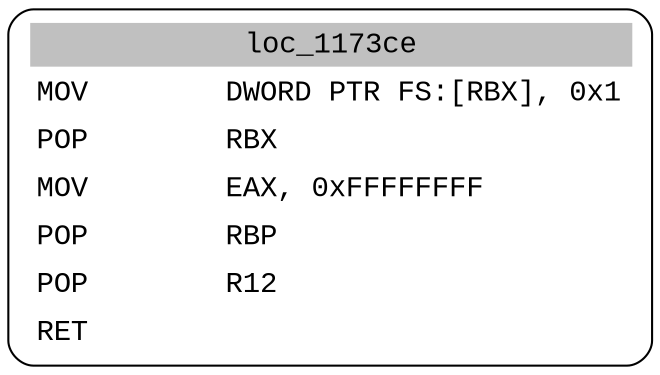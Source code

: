 digraph asm_graph {
1941 [
shape="Mrecord" fontname="Courier New"label =<<table border="0" cellborder="0" cellpadding="3"><tr><td align="center" colspan="2" bgcolor="grey">loc_1173ce</td></tr><tr><td align="left">MOV        DWORD PTR FS:[RBX], 0x1</td></tr><tr><td align="left">POP        RBX</td></tr><tr><td align="left">MOV        EAX, 0xFFFFFFFF</td></tr><tr><td align="left">POP        RBP</td></tr><tr><td align="left">POP        R12</td></tr><tr><td align="left">RET        </td></tr></table>> ];
}